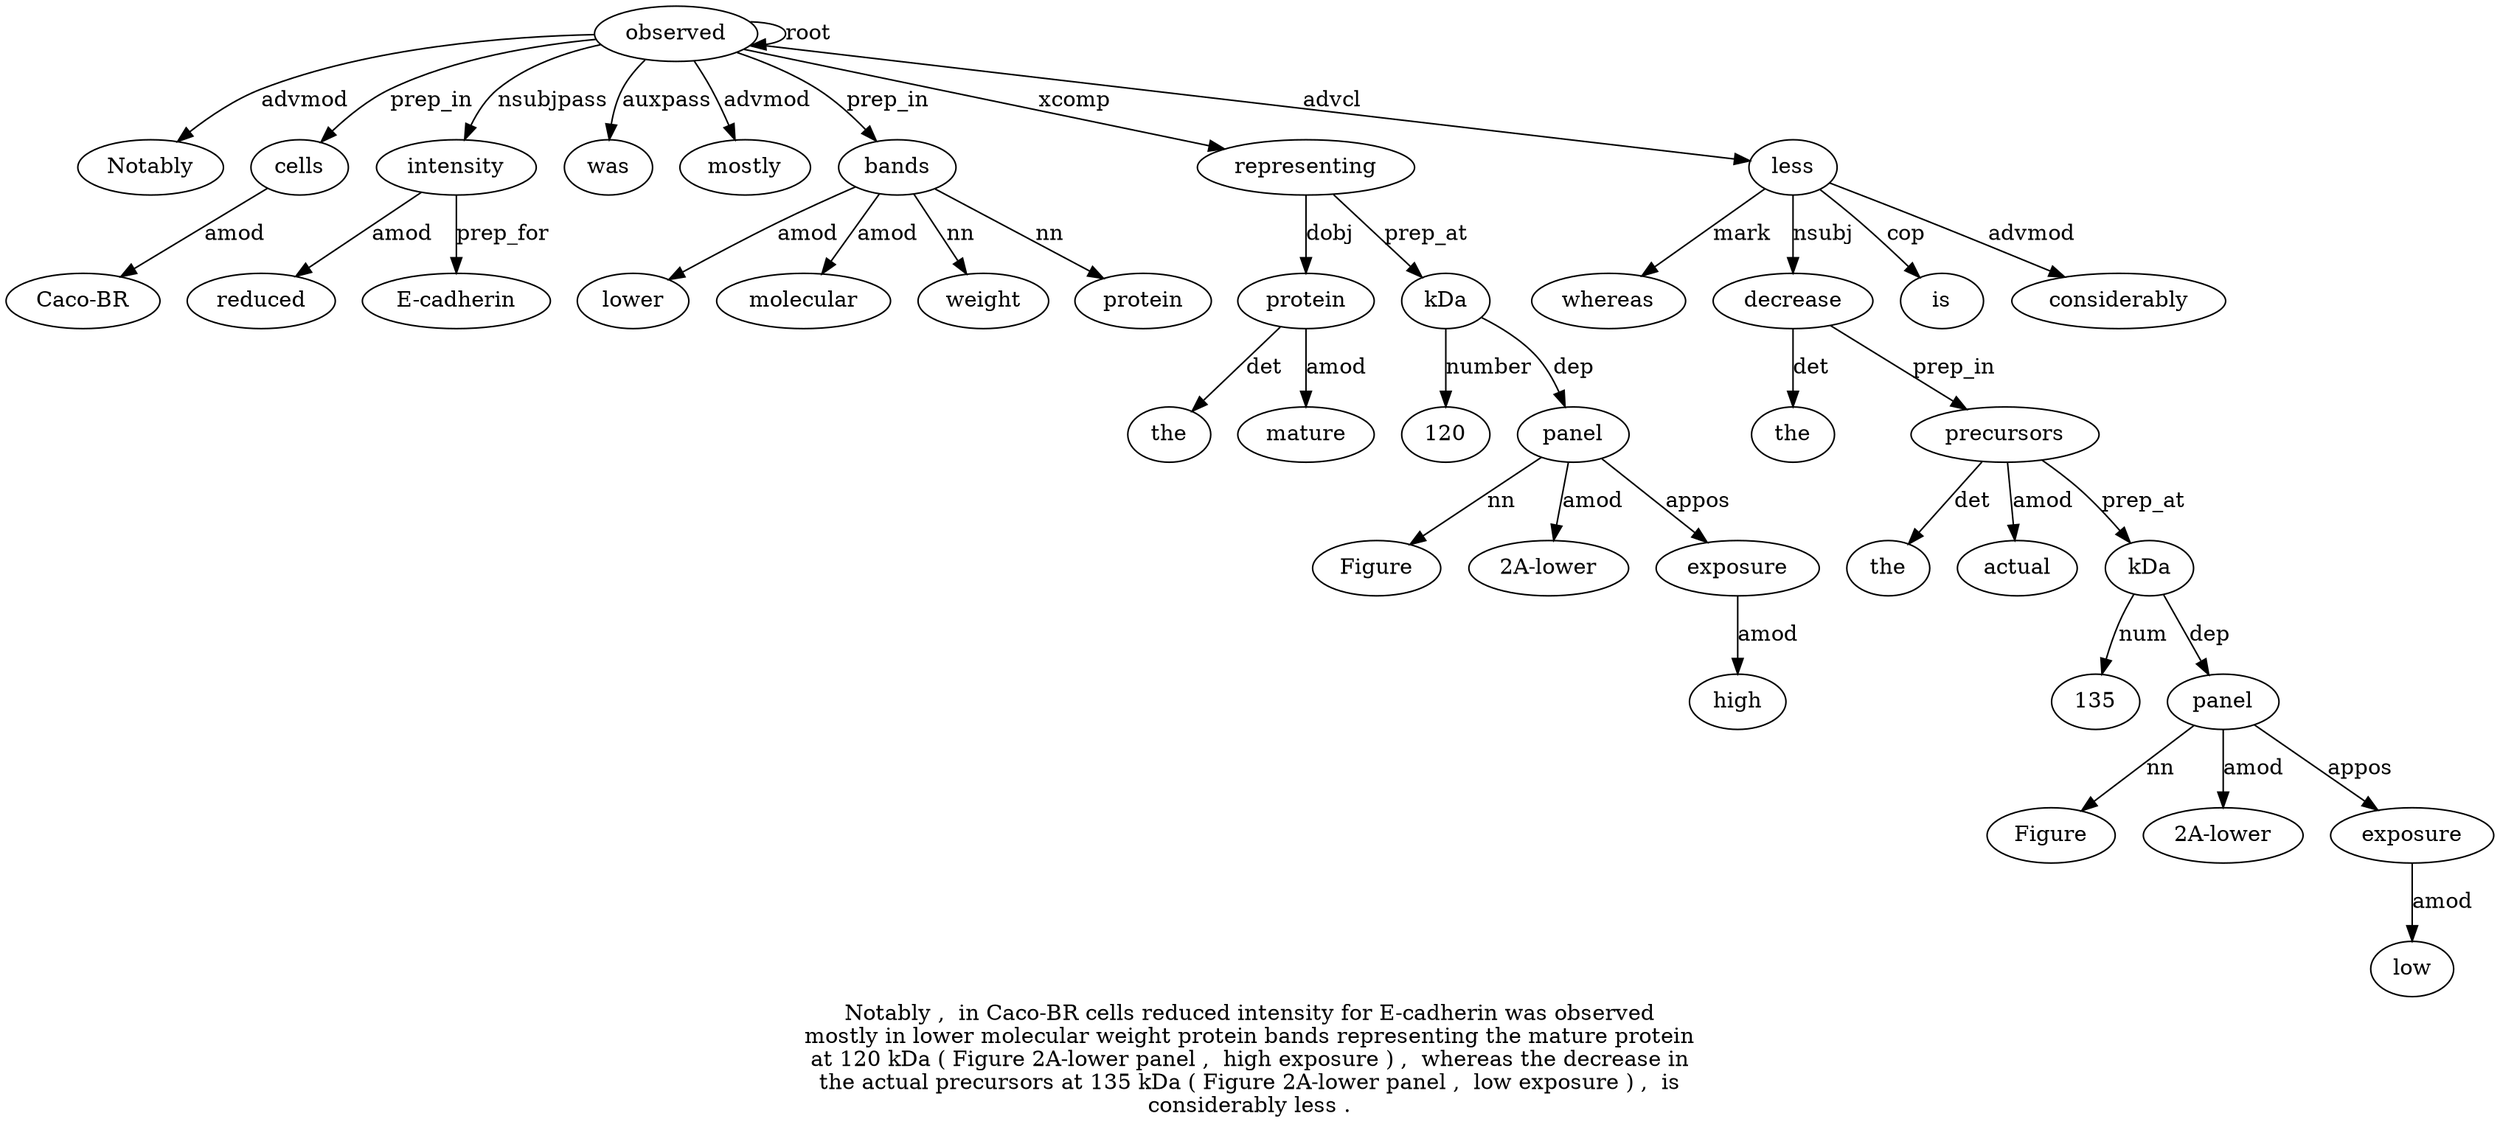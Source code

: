 digraph "Notably ,  in Caco-BR cells reduced intensity for E-cadherin was observed mostly in lower molecular weight protein bands representing the mature protein at 120 kDa ( Figure 2A-lower panel ,  high exposure ) ,  whereas the decrease in the actual precursors at 135 kDa ( Figure 2A-lower panel ,  low exposure ) ,  is considerably less ." {
label="Notably ,  in Caco-BR cells reduced intensity for E-cadherin was observed
mostly in lower molecular weight protein bands representing the mature protein
at 120 kDa ( Figure 2A-lower panel ,  high exposure ) ,  whereas the decrease in
the actual precursors at 135 kDa ( Figure 2A-lower panel ,  low exposure ) ,  is
considerably less .";
observed11 [style=filled, fillcolor=white, label=observed];
Notably1 [style=filled, fillcolor=white, label=Notably];
observed11 -> Notably1  [label=advmod];
cells5 [style=filled, fillcolor=white, label=cells];
"Caco-BR4" [style=filled, fillcolor=white, label="Caco-BR"];
cells5 -> "Caco-BR4"  [label=amod];
observed11 -> cells5  [label=prep_in];
intensity7 [style=filled, fillcolor=white, label=intensity];
reduced6 [style=filled, fillcolor=white, label=reduced];
intensity7 -> reduced6  [label=amod];
observed11 -> intensity7  [label=nsubjpass];
"E-cadherin9" [style=filled, fillcolor=white, label="E-cadherin"];
intensity7 -> "E-cadherin9"  [label=prep_for];
was10 [style=filled, fillcolor=white, label=was];
observed11 -> was10  [label=auxpass];
observed11 -> observed11  [label=root];
mostly12 [style=filled, fillcolor=white, label=mostly];
observed11 -> mostly12  [label=advmod];
bands18 [style=filled, fillcolor=white, label=bands];
lower14 [style=filled, fillcolor=white, label=lower];
bands18 -> lower14  [label=amod];
molecular15 [style=filled, fillcolor=white, label=molecular];
bands18 -> molecular15  [label=amod];
weight16 [style=filled, fillcolor=white, label=weight];
bands18 -> weight16  [label=nn];
protein17 [style=filled, fillcolor=white, label=protein];
bands18 -> protein17  [label=nn];
observed11 -> bands18  [label=prep_in];
representing19 [style=filled, fillcolor=white, label=representing];
observed11 -> representing19  [label=xcomp];
protein22 [style=filled, fillcolor=white, label=protein];
the20 [style=filled, fillcolor=white, label=the];
protein22 -> the20  [label=det];
mature21 [style=filled, fillcolor=white, label=mature];
protein22 -> mature21  [label=amod];
representing19 -> protein22  [label=dobj];
kDa25 [style=filled, fillcolor=white, label=kDa];
12024 [style=filled, fillcolor=white, label=120];
kDa25 -> 12024  [label=number];
representing19 -> kDa25  [label=prep_at];
panel29 [style=filled, fillcolor=white, label=panel];
Figure27 [style=filled, fillcolor=white, label=Figure];
panel29 -> Figure27  [label=nn];
"2A-lower8" [style=filled, fillcolor=white, label="2A-lower"];
panel29 -> "2A-lower8"  [label=amod];
kDa25 -> panel29  [label=dep];
exposure32 [style=filled, fillcolor=white, label=exposure];
high31 [style=filled, fillcolor=white, label=high];
exposure32 -> high31  [label=amod];
panel29 -> exposure32  [label=appos];
less56 [style=filled, fillcolor=white, label=less];
whereas35 [style=filled, fillcolor=white, label=whereas];
less56 -> whereas35  [label=mark];
decrease37 [style=filled, fillcolor=white, label=decrease];
the36 [style=filled, fillcolor=white, label=the];
decrease37 -> the36  [label=det];
less56 -> decrease37  [label=nsubj];
precursors41 [style=filled, fillcolor=white, label=precursors];
the39 [style=filled, fillcolor=white, label=the];
precursors41 -> the39  [label=det];
actual40 [style=filled, fillcolor=white, label=actual];
precursors41 -> actual40  [label=amod];
decrease37 -> precursors41  [label=prep_in];
kDa44 [style=filled, fillcolor=white, label=kDa];
1354 [style=filled, fillcolor=white, label=135];
kDa44 -> 1354  [label=num];
precursors41 -> kDa44  [label=prep_at];
panel48 [style=filled, fillcolor=white, label=panel];
Figure46 [style=filled, fillcolor=white, label=Figure];
panel48 -> Figure46  [label=nn];
"2A-lower47" [style=filled, fillcolor=white, label="2A-lower"];
panel48 -> "2A-lower47"  [label=amod];
kDa44 -> panel48  [label=dep];
exposure51 [style=filled, fillcolor=white, label=exposure];
low50 [style=filled, fillcolor=white, label=low];
exposure51 -> low50  [label=amod];
panel48 -> exposure51  [label=appos];
is54 [style=filled, fillcolor=white, label=is];
less56 -> is54  [label=cop];
considerably55 [style=filled, fillcolor=white, label=considerably];
less56 -> considerably55  [label=advmod];
observed11 -> less56  [label=advcl];
}

